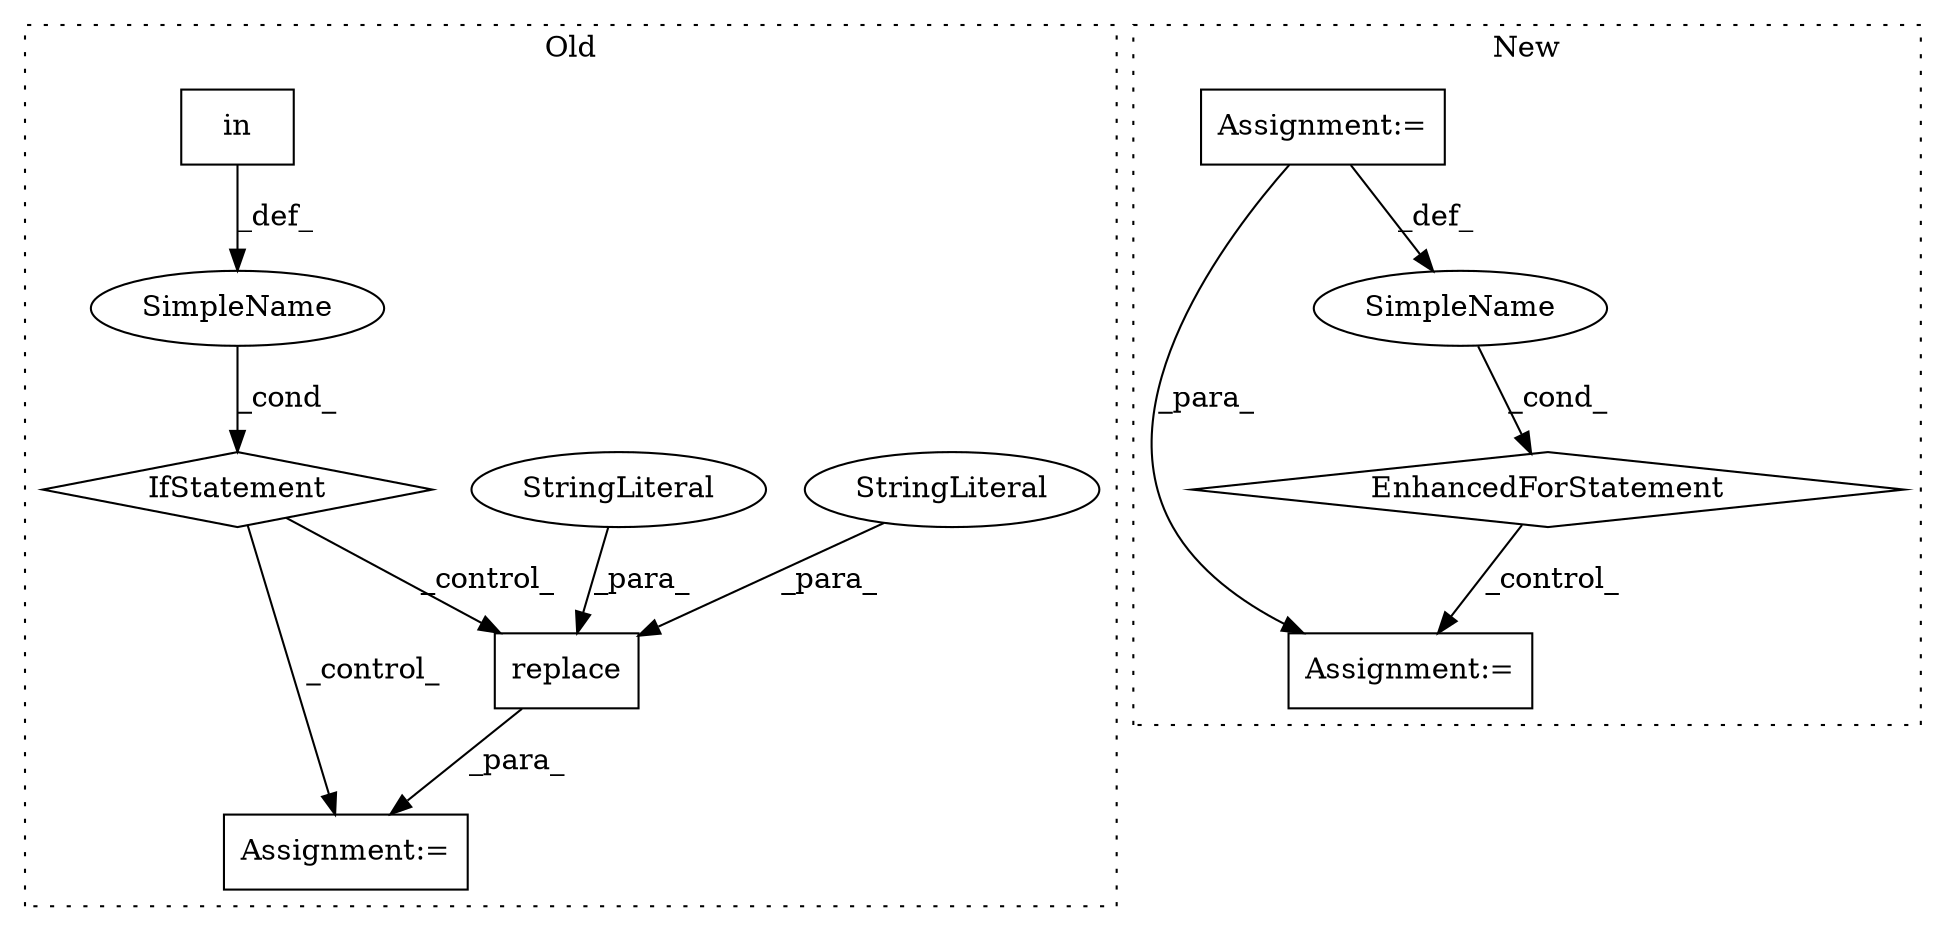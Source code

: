 digraph G {
subgraph cluster0 {
1 [label="replace" a="32" s="2677,2694" l="8,1" shape="box"];
4 [label="StringLiteral" a="45" s="2685" l="3" shape="ellipse"];
5 [label="StringLiteral" a="45" s="2689" l="3" shape="ellipse"];
6 [label="Assignment:=" a="7" s="2631" l="1" shape="box"];
7 [label="SimpleName" a="42" s="" l="" shape="ellipse"];
9 [label="IfStatement" a="25" s="2419,2455" l="10,2" shape="diamond"];
11 [label="in" a="105" s="2429" l="26" shape="box"];
label = "Old";
style="dotted";
}
subgraph cluster1 {
2 [label="EnhancedForStatement" a="70" s="2481,2588" l="57,2" shape="diamond"];
3 [label="Assignment:=" a="7" s="2448" l="1" shape="box"];
8 [label="Assignment:=" a="7" s="2768" l="1" shape="box"];
10 [label="SimpleName" a="42" s="2542" l="14" shape="ellipse"];
label = "New";
style="dotted";
}
1 -> 6 [label="_para_"];
2 -> 8 [label="_control_"];
3 -> 10 [label="_def_"];
3 -> 8 [label="_para_"];
4 -> 1 [label="_para_"];
5 -> 1 [label="_para_"];
7 -> 9 [label="_cond_"];
9 -> 6 [label="_control_"];
9 -> 1 [label="_control_"];
10 -> 2 [label="_cond_"];
11 -> 7 [label="_def_"];
}